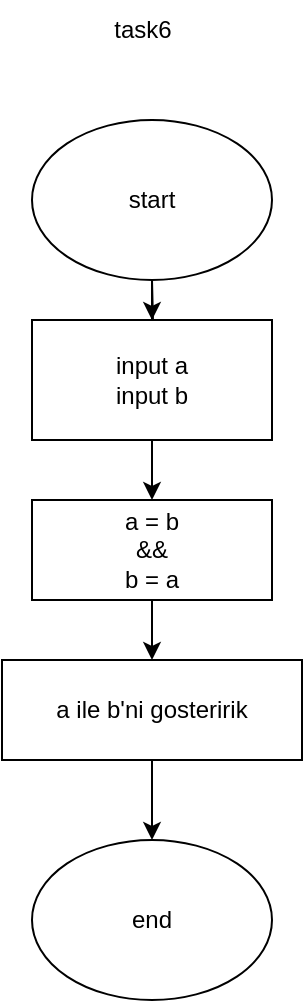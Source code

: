 <mxfile version="26.0.16">
  <diagram name="Страница — 1" id="8J66_-uDEm4GCvcUEeyM">
    <mxGraphModel dx="453" dy="1651" grid="1" gridSize="10" guides="1" tooltips="1" connect="1" arrows="1" fold="1" page="1" pageScale="1" pageWidth="827" pageHeight="1169" math="0" shadow="0">
      <root>
        <mxCell id="0" />
        <mxCell id="1" parent="0" />
        <mxCell id="rXha1yn2Jos-oDwd2vt6-12" value="" style="edgeStyle=orthogonalEdgeStyle;rounded=0;orthogonalLoop=1;jettySize=auto;html=1;" edge="1" parent="1" source="rXha1yn2Jos-oDwd2vt6-1" target="rXha1yn2Jos-oDwd2vt6-6">
          <mxGeometry relative="1" as="geometry" />
        </mxCell>
        <mxCell id="rXha1yn2Jos-oDwd2vt6-1" value="start" style="ellipse;whiteSpace=wrap;html=1;" vertex="1" parent="1">
          <mxGeometry x="40" y="10" width="120" height="80" as="geometry" />
        </mxCell>
        <mxCell id="rXha1yn2Jos-oDwd2vt6-13" value="" style="edgeStyle=orthogonalEdgeStyle;rounded=0;orthogonalLoop=1;jettySize=auto;html=1;" edge="1" parent="1" source="rXha1yn2Jos-oDwd2vt6-6" target="rXha1yn2Jos-oDwd2vt6-39">
          <mxGeometry relative="1" as="geometry">
            <mxPoint x="100" y="200.0" as="targetPoint" />
          </mxGeometry>
        </mxCell>
        <mxCell id="rXha1yn2Jos-oDwd2vt6-6" value="input num" style="rounded=0;whiteSpace=wrap;html=1;" vertex="1" parent="1">
          <mxGeometry x="40" y="110" width="120" height="60" as="geometry" />
        </mxCell>
        <mxCell id="rXha1yn2Jos-oDwd2vt6-21" value="" style="edgeStyle=orthogonalEdgeStyle;rounded=0;orthogonalLoop=1;jettySize=auto;html=1;" edge="1" parent="1" target="rXha1yn2Jos-oDwd2vt6-29">
          <mxGeometry relative="1" as="geometry">
            <mxPoint x="100" y="90" as="sourcePoint" />
          </mxGeometry>
        </mxCell>
        <mxCell id="rXha1yn2Jos-oDwd2vt6-22" value="end" style="ellipse;whiteSpace=wrap;html=1;" vertex="1" parent="1">
          <mxGeometry x="40" y="370" width="120" height="80" as="geometry" />
        </mxCell>
        <mxCell id="rXha1yn2Jos-oDwd2vt6-29" value="input a&lt;div&gt;input b&lt;/div&gt;" style="rounded=0;whiteSpace=wrap;html=1;" vertex="1" parent="1">
          <mxGeometry x="40" y="110" width="120" height="60" as="geometry" />
        </mxCell>
        <mxCell id="rXha1yn2Jos-oDwd2vt6-36" value="task6" style="text;html=1;align=center;verticalAlign=middle;resizable=0;points=[];autosize=1;strokeColor=none;fillColor=none;" vertex="1" parent="1">
          <mxGeometry x="70" y="-50" width="50" height="30" as="geometry" />
        </mxCell>
        <mxCell id="rXha1yn2Jos-oDwd2vt6-42" style="edgeStyle=orthogonalEdgeStyle;rounded=0;orthogonalLoop=1;jettySize=auto;html=1;" edge="1" parent="1" source="rXha1yn2Jos-oDwd2vt6-39" target="rXha1yn2Jos-oDwd2vt6-41">
          <mxGeometry relative="1" as="geometry" />
        </mxCell>
        <mxCell id="rXha1yn2Jos-oDwd2vt6-39" value="a = b&lt;div&gt;&amp;amp;&amp;amp;&lt;/div&gt;&lt;div&gt;b = a&lt;/div&gt;" style="rounded=0;whiteSpace=wrap;html=1;" vertex="1" parent="1">
          <mxGeometry x="40" y="200" width="120" height="50" as="geometry" />
        </mxCell>
        <mxCell id="rXha1yn2Jos-oDwd2vt6-44" style="edgeStyle=orthogonalEdgeStyle;rounded=0;orthogonalLoop=1;jettySize=auto;html=1;" edge="1" parent="1" source="rXha1yn2Jos-oDwd2vt6-41" target="rXha1yn2Jos-oDwd2vt6-22">
          <mxGeometry relative="1" as="geometry" />
        </mxCell>
        <mxCell id="rXha1yn2Jos-oDwd2vt6-41" value="a ile b&#39;ni gosteririk" style="rounded=0;whiteSpace=wrap;html=1;" vertex="1" parent="1">
          <mxGeometry x="25" y="280" width="150" height="50" as="geometry" />
        </mxCell>
      </root>
    </mxGraphModel>
  </diagram>
</mxfile>
